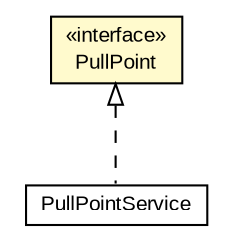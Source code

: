 #!/usr/local/bin/dot
#
# Class diagram 
# Generated by UMLGraph version R5_6-24-gf6e263 (http://www.umlgraph.org/)
#

digraph G {
	edge [fontname="arial",fontsize=10,labelfontname="arial",labelfontsize=10];
	node [fontname="arial",fontsize=10,shape=plaintext];
	nodesep=0.25;
	ranksep=0.5;
	// org.oasis_open.docs.wsn.brw_2.PullPoint
	c858743 [label=<<table title="org.oasis_open.docs.wsn.brw_2.PullPoint" border="0" cellborder="1" cellspacing="0" cellpadding="2" port="p" bgcolor="lemonChiffon" href="./PullPoint.html">
		<tr><td><table border="0" cellspacing="0" cellpadding="1">
<tr><td align="center" balign="center"> &#171;interface&#187; </td></tr>
<tr><td align="center" balign="center"> PullPoint </td></tr>
		</table></td></tr>
		</table>>, URL="./PullPoint.html", fontname="arial", fontcolor="black", fontsize=10.0];
	// org.miloss.fgsms.wsn.broker.PullPointService
	c859586 [label=<<table title="org.miloss.fgsms.wsn.broker.PullPointService" border="0" cellborder="1" cellspacing="0" cellpadding="2" port="p" href="../../../../miloss/fgsms/wsn/broker/PullPointService.html">
		<tr><td><table border="0" cellspacing="0" cellpadding="1">
<tr><td align="center" balign="center"> PullPointService </td></tr>
		</table></td></tr>
		</table>>, URL="../../../../miloss/fgsms/wsn/broker/PullPointService.html", fontname="arial", fontcolor="black", fontsize=10.0];
	//org.miloss.fgsms.wsn.broker.PullPointService implements org.oasis_open.docs.wsn.brw_2.PullPoint
	c858743:p -> c859586:p [dir=back,arrowtail=empty,style=dashed];
}

